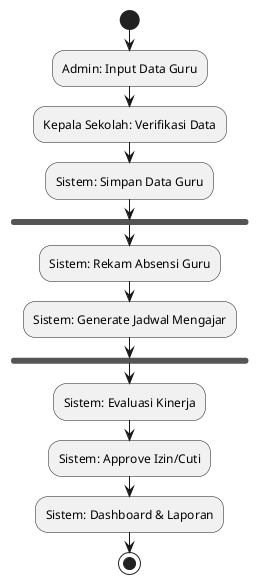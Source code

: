 @startuml Flowchart_Data_Guru
start
:Admin: Input Data Guru;
:Kepala Sekolah: Verifikasi Data;
:Sistem: Simpan Data Guru;
fork
    :Sistem: Rekam Absensi Guru;
    :Sistem: Generate Jadwal Mengajar;
endfork
:Sistem: Evaluasi Kinerja;
:Sistem: Approve Izin/Cuti;
:Sistem: Dashboard & Laporan;
stop
@enduml
